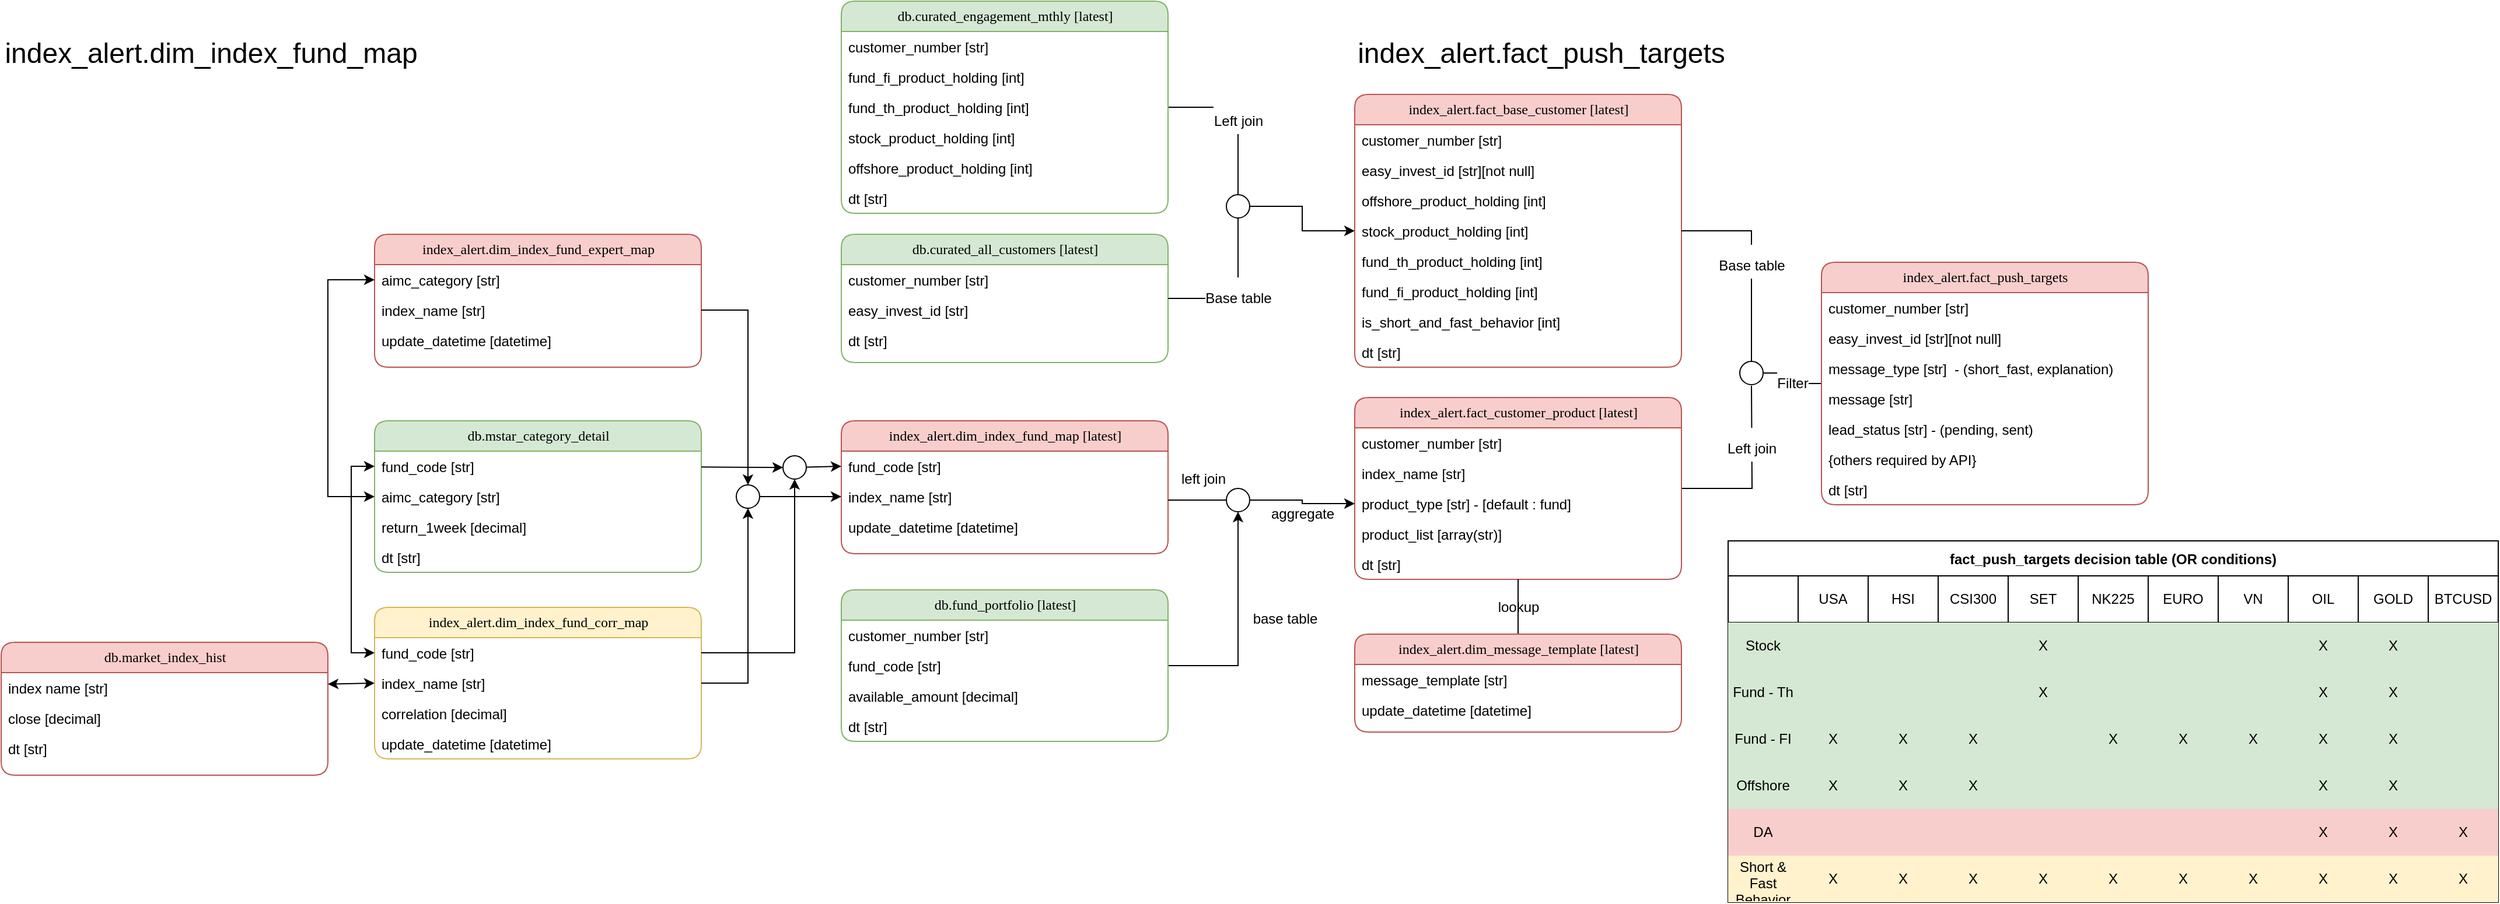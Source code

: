 <mxfile version="17.4.6" type="device"><diagram name="Page-1" id="b520641d-4fe3-3701-9064-5fc419738815"><mxGraphModel dx="2377" dy="1282" grid="1" gridSize="10" guides="1" tooltips="1" connect="1" arrows="1" fold="1" page="1" pageScale="1" pageWidth="1100" pageHeight="850" background="none" math="0" shadow="0"><root><mxCell id="0"/><mxCell id="1" parent="0"/><mxCell id="1SRjXSY50cz8WCW5X2lK-34" value="&lt;font style=&quot;font-size: 24px&quot;&gt;index_alert.dim_index_fund_map&lt;/font&gt;" style="text;html=1;strokeColor=none;fillColor=none;align=center;verticalAlign=middle;whiteSpace=wrap;rounded=0;" vertex="1" parent="1"><mxGeometry x="190" y="50" width="60" height="30" as="geometry"/></mxCell><mxCell id="1SRjXSY50cz8WCW5X2lK-98" value="&lt;font style=&quot;font-size: 12px&quot;&gt;Left join&lt;/font&gt;" style="edgeStyle=orthogonalEdgeStyle;rounded=0;orthogonalLoop=1;jettySize=auto;html=1;fontSize=24;startArrow=none;startFill=0;endArrow=none;endFill=0;" edge="1" parent="1" source="1SRjXSY50cz8WCW5X2lK-40"><mxGeometry x="0.325" relative="1" as="geometry"><mxPoint x="1540" y="350" as="targetPoint"/><mxPoint as="offset"/></mxGeometry></mxCell><mxCell id="1SRjXSY50cz8WCW5X2lK-40" value="index_alert.fact_customer_product [latest]" style="swimlane;html=1;fontStyle=0;childLayout=stackLayout;horizontal=1;startSize=26;fillColor=#f8cecc;horizontalStack=0;resizeParent=1;resizeLast=0;collapsible=1;marginBottom=0;swimlaneFillColor=#ffffff;align=center;rounded=1;shadow=0;comic=0;labelBackgroundColor=none;strokeWidth=1;fontFamily=Verdana;fontSize=12;strokeColor=#b85450;" vertex="1" parent="1"><mxGeometry x="1200" y="360" width="280" height="156" as="geometry"/></mxCell><mxCell id="1SRjXSY50cz8WCW5X2lK-41" value="customer_number [str]" style="text;html=1;strokeColor=none;fillColor=none;spacingLeft=4;spacingRight=4;whiteSpace=wrap;overflow=hidden;rotatable=0;points=[[0,0.5],[1,0.5]];portConstraint=eastwest;" vertex="1" parent="1SRjXSY50cz8WCW5X2lK-40"><mxGeometry y="26" width="280" height="26" as="geometry"/></mxCell><mxCell id="1SRjXSY50cz8WCW5X2lK-42" value="index_name [str]" style="text;html=1;strokeColor=none;fillColor=none;spacingLeft=4;spacingRight=4;whiteSpace=wrap;overflow=hidden;rotatable=0;points=[[0,0.5],[1,0.5]];portConstraint=eastwest;" vertex="1" parent="1SRjXSY50cz8WCW5X2lK-40"><mxGeometry y="52" width="280" height="26" as="geometry"/></mxCell><mxCell id="1SRjXSY50cz8WCW5X2lK-44" value="product_type [str] - [default : fund]" style="text;html=1;strokeColor=none;fillColor=none;spacingLeft=4;spacingRight=4;whiteSpace=wrap;overflow=hidden;rotatable=0;points=[[0,0.5],[1,0.5]];portConstraint=eastwest;" vertex="1" parent="1SRjXSY50cz8WCW5X2lK-40"><mxGeometry y="78" width="280" height="26" as="geometry"/></mxCell><mxCell id="1SRjXSY50cz8WCW5X2lK-45" value="product_list [array(str)]" style="text;html=1;strokeColor=none;fillColor=none;spacingLeft=4;spacingRight=4;whiteSpace=wrap;overflow=hidden;rotatable=0;points=[[0,0.5],[1,0.5]];portConstraint=eastwest;" vertex="1" parent="1SRjXSY50cz8WCW5X2lK-40"><mxGeometry y="104" width="280" height="26" as="geometry"/></mxCell><mxCell id="1SRjXSY50cz8WCW5X2lK-43" value="dt [str]" style="text;html=1;strokeColor=none;fillColor=none;spacingLeft=4;spacingRight=4;whiteSpace=wrap;overflow=hidden;rotatable=0;points=[[0,0.5],[1,0.5]];portConstraint=eastwest;" vertex="1" parent="1SRjXSY50cz8WCW5X2lK-40"><mxGeometry y="130" width="280" height="26" as="geometry"/></mxCell><mxCell id="21ea969265ad0168-6" value="db.mstar_category_detail" style="swimlane;html=1;fontStyle=0;childLayout=stackLayout;horizontal=1;startSize=26;fillColor=#d5e8d4;horizontalStack=0;resizeParent=1;resizeLast=0;collapsible=1;marginBottom=0;swimlaneFillColor=#ffffff;align=center;rounded=1;shadow=0;comic=0;labelBackgroundColor=none;strokeWidth=1;fontFamily=Verdana;fontSize=12;strokeColor=#82b366;" parent="1" vertex="1"><mxGeometry x="360" y="380" width="280" height="130" as="geometry"/></mxCell><mxCell id="21ea969265ad0168-7" value="fund_code [str]" style="text;html=1;strokeColor=none;fillColor=none;spacingLeft=4;spacingRight=4;whiteSpace=wrap;overflow=hidden;rotatable=0;points=[[0,0.5],[1,0.5]];portConstraint=eastwest;" parent="21ea969265ad0168-6" vertex="1"><mxGeometry y="26" width="280" height="26" as="geometry"/></mxCell><mxCell id="21ea969265ad0168-8" value="aimc_category [str]" style="text;html=1;strokeColor=none;fillColor=none;spacingLeft=4;spacingRight=4;whiteSpace=wrap;overflow=hidden;rotatable=0;points=[[0,0.5],[1,0.5]];portConstraint=eastwest;" parent="21ea969265ad0168-6" vertex="1"><mxGeometry y="52" width="280" height="26" as="geometry"/></mxCell><mxCell id="21ea969265ad0168-9" value="return_1week [decimal]" style="text;html=1;strokeColor=none;fillColor=none;spacingLeft=4;spacingRight=4;whiteSpace=wrap;overflow=hidden;rotatable=0;points=[[0,0.5],[1,0.5]];portConstraint=eastwest;" parent="21ea969265ad0168-6" vertex="1"><mxGeometry y="78" width="280" height="26" as="geometry"/></mxCell><mxCell id="1SRjXSY50cz8WCW5X2lK-2" value="dt [str]" style="text;html=1;strokeColor=none;fillColor=none;spacingLeft=4;spacingRight=4;whiteSpace=wrap;overflow=hidden;rotatable=0;points=[[0,0.5],[1,0.5]];portConstraint=eastwest;" vertex="1" parent="21ea969265ad0168-6"><mxGeometry y="104" width="280" height="26" as="geometry"/></mxCell><mxCell id="21ea969265ad0168-14" value="db.market_index_hist" style="swimlane;html=1;fontStyle=0;childLayout=stackLayout;horizontal=1;startSize=26;fillColor=#f8cecc;horizontalStack=0;resizeParent=1;resizeLast=0;collapsible=1;marginBottom=0;swimlaneFillColor=#ffffff;align=center;rounded=1;shadow=0;comic=0;labelBackgroundColor=none;strokeWidth=1;fontFamily=Verdana;fontSize=12;strokeColor=#b85450;" parent="1" vertex="1"><mxGeometry x="40" y="570" width="280" height="114" as="geometry"/></mxCell><mxCell id="21ea969265ad0168-15" value="index name [str]" style="text;html=1;strokeColor=none;fillColor=none;spacingLeft=4;spacingRight=4;whiteSpace=wrap;overflow=hidden;rotatable=0;points=[[0,0.5],[1,0.5]];portConstraint=eastwest;" parent="21ea969265ad0168-14" vertex="1"><mxGeometry y="26" width="280" height="26" as="geometry"/></mxCell><mxCell id="21ea969265ad0168-16" value="close [decimal]" style="text;html=1;strokeColor=none;fillColor=none;spacingLeft=4;spacingRight=4;whiteSpace=wrap;overflow=hidden;rotatable=0;points=[[0,0.5],[1,0.5]];portConstraint=eastwest;" parent="21ea969265ad0168-14" vertex="1"><mxGeometry y="52" width="280" height="26" as="geometry"/></mxCell><mxCell id="1SRjXSY50cz8WCW5X2lK-3" value="dt [str]" style="text;html=1;strokeColor=none;fillColor=none;spacingLeft=4;spacingRight=4;whiteSpace=wrap;overflow=hidden;rotatable=0;points=[[0,0.5],[1,0.5]];portConstraint=eastwest;" vertex="1" parent="21ea969265ad0168-14"><mxGeometry y="78" width="280" height="26" as="geometry"/></mxCell><mxCell id="1SRjXSY50cz8WCW5X2lK-4" value="index_alert.dim_index_fund_expert_map" style="swimlane;html=1;fontStyle=0;childLayout=stackLayout;horizontal=1;startSize=26;fillColor=#f8cecc;horizontalStack=0;resizeParent=1;resizeLast=0;collapsible=1;marginBottom=0;swimlaneFillColor=#ffffff;align=center;rounded=1;shadow=0;comic=0;labelBackgroundColor=none;strokeWidth=1;fontFamily=Verdana;fontSize=12;strokeColor=#b85450;" vertex="1" parent="1"><mxGeometry x="360" y="220" width="280" height="114" as="geometry"/></mxCell><mxCell id="1SRjXSY50cz8WCW5X2lK-5" value="aimc_category [str]" style="text;html=1;strokeColor=none;fillColor=none;spacingLeft=4;spacingRight=4;whiteSpace=wrap;overflow=hidden;rotatable=0;points=[[0,0.5],[1,0.5]];portConstraint=eastwest;" vertex="1" parent="1SRjXSY50cz8WCW5X2lK-4"><mxGeometry y="26" width="280" height="26" as="geometry"/></mxCell><mxCell id="1SRjXSY50cz8WCW5X2lK-6" value="index_name [str]" style="text;html=1;strokeColor=none;fillColor=none;spacingLeft=4;spacingRight=4;whiteSpace=wrap;overflow=hidden;rotatable=0;points=[[0,0.5],[1,0.5]];portConstraint=eastwest;" vertex="1" parent="1SRjXSY50cz8WCW5X2lK-4"><mxGeometry y="52" width="280" height="26" as="geometry"/></mxCell><mxCell id="1SRjXSY50cz8WCW5X2lK-7" value="update_datetime [datetime]" style="text;html=1;strokeColor=none;fillColor=none;spacingLeft=4;spacingRight=4;whiteSpace=wrap;overflow=hidden;rotatable=0;points=[[0,0.5],[1,0.5]];portConstraint=eastwest;" vertex="1" parent="1SRjXSY50cz8WCW5X2lK-4"><mxGeometry y="78" width="280" height="26" as="geometry"/></mxCell><mxCell id="1SRjXSY50cz8WCW5X2lK-8" value="index_alert.dim_index_fund_corr_map" style="swimlane;html=1;fontStyle=0;childLayout=stackLayout;horizontal=1;startSize=26;fillColor=#fff2cc;horizontalStack=0;resizeParent=1;resizeLast=0;collapsible=1;marginBottom=0;swimlaneFillColor=#ffffff;align=center;rounded=1;shadow=0;comic=0;labelBackgroundColor=none;strokeWidth=1;fontFamily=Verdana;fontSize=12;strokeColor=#d6b656;" vertex="1" parent="1"><mxGeometry x="360" y="540" width="280" height="130" as="geometry"/></mxCell><mxCell id="1SRjXSY50cz8WCW5X2lK-9" value="fund_code [str]" style="text;html=1;strokeColor=none;fillColor=none;spacingLeft=4;spacingRight=4;whiteSpace=wrap;overflow=hidden;rotatable=0;points=[[0,0.5],[1,0.5]];portConstraint=eastwest;" vertex="1" parent="1SRjXSY50cz8WCW5X2lK-8"><mxGeometry y="26" width="280" height="26" as="geometry"/></mxCell><mxCell id="1SRjXSY50cz8WCW5X2lK-10" value="index_name [str]" style="text;html=1;strokeColor=none;fillColor=none;spacingLeft=4;spacingRight=4;whiteSpace=wrap;overflow=hidden;rotatable=0;points=[[0,0.5],[1,0.5]];portConstraint=eastwest;" vertex="1" parent="1SRjXSY50cz8WCW5X2lK-8"><mxGeometry y="52" width="280" height="26" as="geometry"/></mxCell><mxCell id="1SRjXSY50cz8WCW5X2lK-35" value="correlation [decimal]" style="text;html=1;strokeColor=none;fillColor=none;spacingLeft=4;spacingRight=4;whiteSpace=wrap;overflow=hidden;rotatable=0;points=[[0,0.5],[1,0.5]];portConstraint=eastwest;" vertex="1" parent="1SRjXSY50cz8WCW5X2lK-8"><mxGeometry y="78" width="280" height="26" as="geometry"/></mxCell><mxCell id="1SRjXSY50cz8WCW5X2lK-11" value="update_datetime [datetime]" style="text;html=1;strokeColor=none;fillColor=none;spacingLeft=4;spacingRight=4;whiteSpace=wrap;overflow=hidden;rotatable=0;points=[[0,0.5],[1,0.5]];portConstraint=eastwest;" vertex="1" parent="1SRjXSY50cz8WCW5X2lK-8"><mxGeometry y="104" width="280" height="26" as="geometry"/></mxCell><mxCell id="1SRjXSY50cz8WCW5X2lK-99" value="aggregate" style="edgeStyle=orthogonalEdgeStyle;rounded=0;orthogonalLoop=1;jettySize=auto;html=1;labelBackgroundColor=none;fontSize=12;startArrow=none;startFill=0;endArrow=classic;endFill=1;" edge="1" parent="1" source="1SRjXSY50cz8WCW5X2lK-107" target="1SRjXSY50cz8WCW5X2lK-44"><mxGeometry x="0.033" y="-9" relative="1" as="geometry"><mxPoint x="1150" y="437" as="targetPoint"/><Array as="points"/><mxPoint as="offset"/></mxGeometry></mxCell><mxCell id="1SRjXSY50cz8WCW5X2lK-12" value="index_alert.dim_index_fund_map [latest]" style="swimlane;html=1;fontStyle=0;childLayout=stackLayout;horizontal=1;startSize=26;fillColor=#f8cecc;horizontalStack=0;resizeParent=1;resizeLast=0;collapsible=1;marginBottom=0;swimlaneFillColor=#ffffff;align=center;rounded=1;shadow=0;comic=0;labelBackgroundColor=none;strokeWidth=1;fontFamily=Verdana;fontSize=12;strokeColor=#b85450;" vertex="1" parent="1"><mxGeometry x="760" y="380" width="280" height="114" as="geometry"/></mxCell><mxCell id="1SRjXSY50cz8WCW5X2lK-13" value="fund_code [str]" style="text;html=1;strokeColor=none;fillColor=none;spacingLeft=4;spacingRight=4;whiteSpace=wrap;overflow=hidden;rotatable=0;points=[[0,0.5],[1,0.5]];portConstraint=eastwest;" vertex="1" parent="1SRjXSY50cz8WCW5X2lK-12"><mxGeometry y="26" width="280" height="26" as="geometry"/></mxCell><mxCell id="1SRjXSY50cz8WCW5X2lK-14" value="index_name [str]" style="text;html=1;strokeColor=none;fillColor=none;spacingLeft=4;spacingRight=4;whiteSpace=wrap;overflow=hidden;rotatable=0;points=[[0,0.5],[1,0.5]];portConstraint=eastwest;" vertex="1" parent="1SRjXSY50cz8WCW5X2lK-12"><mxGeometry y="52" width="280" height="26" as="geometry"/></mxCell><mxCell id="1SRjXSY50cz8WCW5X2lK-15" value="update_datetime [datetime]" style="text;html=1;strokeColor=none;fillColor=none;spacingLeft=4;spacingRight=4;whiteSpace=wrap;overflow=hidden;rotatable=0;points=[[0,0.5],[1,0.5]];portConstraint=eastwest;" vertex="1" parent="1SRjXSY50cz8WCW5X2lK-12"><mxGeometry y="78" width="280" height="26" as="geometry"/></mxCell><mxCell id="1SRjXSY50cz8WCW5X2lK-17" style="edgeStyle=orthogonalEdgeStyle;rounded=0;orthogonalLoop=1;jettySize=auto;html=1;endArrow=classic;endFill=1;entryX=0;entryY=0.5;entryDx=0;entryDy=0;startArrow=classic;startFill=1;" edge="1" parent="1" source="1SRjXSY50cz8WCW5X2lK-5" target="21ea969265ad0168-8"><mxGeometry relative="1" as="geometry"><Array as="points"><mxPoint x="320" y="259"/><mxPoint x="320" y="445"/></Array></mxGeometry></mxCell><mxCell id="1SRjXSY50cz8WCW5X2lK-19" style="rounded=0;orthogonalLoop=1;jettySize=auto;html=1;entryX=0;entryY=0.5;entryDx=0;entryDy=0;startArrow=classic;startFill=1;endArrow=classic;endFill=1;" edge="1" parent="1" source="21ea969265ad0168-15" target="1SRjXSY50cz8WCW5X2lK-10"><mxGeometry relative="1" as="geometry"/></mxCell><mxCell id="1SRjXSY50cz8WCW5X2lK-20" style="edgeStyle=orthogonalEdgeStyle;rounded=0;orthogonalLoop=1;jettySize=auto;html=1;entryX=0;entryY=0.5;entryDx=0;entryDy=0;startArrow=classic;startFill=1;endArrow=classic;endFill=1;exitX=0;exitY=0.5;exitDx=0;exitDy=0;" edge="1" parent="1" source="21ea969265ad0168-7" target="1SRjXSY50cz8WCW5X2lK-9"><mxGeometry relative="1" as="geometry"/></mxCell><mxCell id="1SRjXSY50cz8WCW5X2lK-27" style="rounded=0;orthogonalLoop=1;jettySize=auto;html=1;entryX=0;entryY=0.5;entryDx=0;entryDy=0;startArrow=none;startFill=0;endArrow=classic;endFill=1;" edge="1" parent="1" source="1SRjXSY50cz8WCW5X2lK-23" target="1SRjXSY50cz8WCW5X2lK-13"><mxGeometry relative="1" as="geometry"/></mxCell><mxCell id="1SRjXSY50cz8WCW5X2lK-23" value="" style="ellipse;whiteSpace=wrap;html=1;aspect=fixed;" vertex="1" parent="1"><mxGeometry x="710" y="410" width="20" height="20" as="geometry"/></mxCell><mxCell id="1SRjXSY50cz8WCW5X2lK-25" style="rounded=0;orthogonalLoop=1;jettySize=auto;html=1;entryX=0;entryY=0.5;entryDx=0;entryDy=0;startArrow=none;startFill=0;endArrow=classic;endFill=1;" edge="1" parent="1" source="21ea969265ad0168-7" target="1SRjXSY50cz8WCW5X2lK-23"><mxGeometry relative="1" as="geometry"/></mxCell><mxCell id="1SRjXSY50cz8WCW5X2lK-26" style="edgeStyle=orthogonalEdgeStyle;rounded=0;orthogonalLoop=1;jettySize=auto;html=1;entryX=0.5;entryY=1;entryDx=0;entryDy=0;startArrow=none;startFill=0;endArrow=classic;endFill=1;" edge="1" parent="1" source="1SRjXSY50cz8WCW5X2lK-9" target="1SRjXSY50cz8WCW5X2lK-23"><mxGeometry relative="1" as="geometry"/></mxCell><mxCell id="1SRjXSY50cz8WCW5X2lK-31" style="edgeStyle=orthogonalEdgeStyle;rounded=0;orthogonalLoop=1;jettySize=auto;html=1;entryX=0;entryY=0.5;entryDx=0;entryDy=0;startArrow=none;startFill=0;endArrow=classic;endFill=1;" edge="1" parent="1" source="1SRjXSY50cz8WCW5X2lK-28" target="1SRjXSY50cz8WCW5X2lK-14"><mxGeometry relative="1" as="geometry"/></mxCell><mxCell id="1SRjXSY50cz8WCW5X2lK-28" value="" style="ellipse;whiteSpace=wrap;html=1;aspect=fixed;" vertex="1" parent="1"><mxGeometry x="670" y="435" width="20" height="20" as="geometry"/></mxCell><mxCell id="1SRjXSY50cz8WCW5X2lK-29" style="edgeStyle=orthogonalEdgeStyle;rounded=0;orthogonalLoop=1;jettySize=auto;html=1;entryX=0.5;entryY=0;entryDx=0;entryDy=0;startArrow=none;startFill=0;endArrow=classic;endFill=1;" edge="1" parent="1" source="1SRjXSY50cz8WCW5X2lK-6" target="1SRjXSY50cz8WCW5X2lK-28"><mxGeometry relative="1" as="geometry"/></mxCell><mxCell id="1SRjXSY50cz8WCW5X2lK-30" style="edgeStyle=orthogonalEdgeStyle;rounded=0;orthogonalLoop=1;jettySize=auto;html=1;entryX=0.5;entryY=1;entryDx=0;entryDy=0;startArrow=none;startFill=0;endArrow=classic;endFill=1;" edge="1" parent="1" source="1SRjXSY50cz8WCW5X2lK-10" target="1SRjXSY50cz8WCW5X2lK-28"><mxGeometry relative="1" as="geometry"/></mxCell><mxCell id="1SRjXSY50cz8WCW5X2lK-86" value="&lt;font style=&quot;font-size: 12px&quot;&gt;Left join&lt;/font&gt;" style="edgeStyle=orthogonalEdgeStyle;rounded=0;orthogonalLoop=1;jettySize=auto;html=1;entryX=0.5;entryY=0;entryDx=0;entryDy=0;fontSize=24;startArrow=none;startFill=0;endArrow=none;endFill=0;" edge="1" parent="1" source="1SRjXSY50cz8WCW5X2lK-55" target="1SRjXSY50cz8WCW5X2lK-84"><mxGeometry relative="1" as="geometry"/></mxCell><mxCell id="1SRjXSY50cz8WCW5X2lK-55" value="db.curated_engagement_mthly [latest]" style="swimlane;html=1;fontStyle=0;childLayout=stackLayout;horizontal=1;startSize=26;fillColor=#d5e8d4;horizontalStack=0;resizeParent=1;resizeLast=0;collapsible=1;marginBottom=0;swimlaneFillColor=#ffffff;align=center;rounded=1;shadow=0;comic=0;labelBackgroundColor=none;strokeWidth=1;fontFamily=Verdana;fontSize=12;strokeColor=#82b366;" vertex="1" parent="1"><mxGeometry x="760" y="20" width="280" height="182" as="geometry"/></mxCell><mxCell id="1SRjXSY50cz8WCW5X2lK-56" value="customer_number [str]" style="text;html=1;strokeColor=none;fillColor=none;spacingLeft=4;spacingRight=4;whiteSpace=wrap;overflow=hidden;rotatable=0;points=[[0,0.5],[1,0.5]];portConstraint=eastwest;" vertex="1" parent="1SRjXSY50cz8WCW5X2lK-55"><mxGeometry y="26" width="280" height="26" as="geometry"/></mxCell><mxCell id="1SRjXSY50cz8WCW5X2lK-229" value="fund_fi_product_holding [int]" style="text;html=1;strokeColor=none;fillColor=none;spacingLeft=4;spacingRight=4;whiteSpace=wrap;overflow=hidden;rotatable=0;points=[[0,0.5],[1,0.5]];portConstraint=eastwest;" vertex="1" parent="1SRjXSY50cz8WCW5X2lK-55"><mxGeometry y="52" width="280" height="26" as="geometry"/></mxCell><mxCell id="1SRjXSY50cz8WCW5X2lK-228" value="fund_th_product_holding [int]" style="text;html=1;strokeColor=none;fillColor=none;spacingLeft=4;spacingRight=4;whiteSpace=wrap;overflow=hidden;rotatable=0;points=[[0,0.5],[1,0.5]];portConstraint=eastwest;" vertex="1" parent="1SRjXSY50cz8WCW5X2lK-55"><mxGeometry y="78" width="280" height="26" as="geometry"/></mxCell><mxCell id="1SRjXSY50cz8WCW5X2lK-227" value="stock_product_holding [int]" style="text;html=1;strokeColor=none;fillColor=none;spacingLeft=4;spacingRight=4;whiteSpace=wrap;overflow=hidden;rotatable=0;points=[[0,0.5],[1,0.5]];portConstraint=eastwest;" vertex="1" parent="1SRjXSY50cz8WCW5X2lK-55"><mxGeometry y="104" width="280" height="26" as="geometry"/></mxCell><mxCell id="1SRjXSY50cz8WCW5X2lK-226" value="offshore_product_holding [int]" style="text;html=1;strokeColor=none;fillColor=none;spacingLeft=4;spacingRight=4;whiteSpace=wrap;overflow=hidden;rotatable=0;points=[[0,0.5],[1,0.5]];portConstraint=eastwest;" vertex="1" parent="1SRjXSY50cz8WCW5X2lK-55"><mxGeometry y="130" width="280" height="26" as="geometry"/></mxCell><mxCell id="1SRjXSY50cz8WCW5X2lK-58" value="dt [str]" style="text;html=1;strokeColor=none;fillColor=none;spacingLeft=4;spacingRight=4;whiteSpace=wrap;overflow=hidden;rotatable=0;points=[[0,0.5],[1,0.5]];portConstraint=eastwest;" vertex="1" parent="1SRjXSY50cz8WCW5X2lK-55"><mxGeometry y="156" width="280" height="26" as="geometry"/></mxCell><mxCell id="1SRjXSY50cz8WCW5X2lK-76" value="" style="rounded=0;orthogonalLoop=1;jettySize=auto;html=1;fontSize=24;startArrow=none;startFill=0;endArrow=classic;endFill=1;edgeStyle=orthogonalEdgeStyle;" edge="1" parent="1" source="1SRjXSY50cz8WCW5X2lK-84" target="1SRjXSY50cz8WCW5X2lK-72"><mxGeometry relative="1" as="geometry"/></mxCell><mxCell id="1SRjXSY50cz8WCW5X2lK-48" value="db.curated_all_customers [latest]" style="swimlane;html=1;fontStyle=0;childLayout=stackLayout;horizontal=1;startSize=26;fillColor=#d5e8d4;horizontalStack=0;resizeParent=1;resizeLast=0;collapsible=1;marginBottom=0;swimlaneFillColor=#ffffff;align=center;rounded=1;shadow=0;comic=0;labelBackgroundColor=none;strokeWidth=1;fontFamily=Verdana;fontSize=12;strokeColor=#82b366;" vertex="1" parent="1"><mxGeometry x="760" y="220" width="280" height="110" as="geometry"/></mxCell><mxCell id="1SRjXSY50cz8WCW5X2lK-49" value="customer_number [str]" style="text;html=1;strokeColor=none;fillColor=none;spacingLeft=4;spacingRight=4;whiteSpace=wrap;overflow=hidden;rotatable=0;points=[[0,0.5],[1,0.5]];portConstraint=eastwest;" vertex="1" parent="1SRjXSY50cz8WCW5X2lK-48"><mxGeometry y="26" width="280" height="26" as="geometry"/></mxCell><mxCell id="1SRjXSY50cz8WCW5X2lK-50" value="easy_invest_id [str]" style="text;html=1;strokeColor=none;fillColor=none;spacingLeft=4;spacingRight=4;whiteSpace=wrap;overflow=hidden;rotatable=0;points=[[0,0.5],[1,0.5]];portConstraint=eastwest;" vertex="1" parent="1SRjXSY50cz8WCW5X2lK-48"><mxGeometry y="52" width="280" height="26" as="geometry"/></mxCell><mxCell id="1SRjXSY50cz8WCW5X2lK-54" value="dt [str]" style="text;html=1;strokeColor=none;fillColor=none;spacingLeft=4;spacingRight=4;whiteSpace=wrap;overflow=hidden;rotatable=0;points=[[0,0.5],[1,0.5]];portConstraint=eastwest;" vertex="1" parent="1SRjXSY50cz8WCW5X2lK-48"><mxGeometry y="78" width="280" height="26" as="geometry"/></mxCell><mxCell id="1SRjXSY50cz8WCW5X2lK-94" value="&lt;font style=&quot;font-size: 12px&quot;&gt;Filter&lt;/font&gt;" style="edgeStyle=orthogonalEdgeStyle;rounded=0;orthogonalLoop=1;jettySize=auto;html=1;fontSize=24;startArrow=none;startFill=0;endArrow=none;endFill=0;" edge="1" parent="1" source="1SRjXSY50cz8WCW5X2lK-96" target="1SRjXSY50cz8WCW5X2lK-87"><mxGeometry relative="1" as="geometry"/></mxCell><mxCell id="1SRjXSY50cz8WCW5X2lK-72" value="index_alert.fact_base_customer [latest]" style="swimlane;html=1;fontStyle=0;childLayout=stackLayout;horizontal=1;startSize=26;fillColor=#f8cecc;horizontalStack=0;resizeParent=1;resizeLast=0;collapsible=1;marginBottom=0;swimlaneFillColor=#ffffff;align=center;rounded=1;shadow=0;comic=0;labelBackgroundColor=none;strokeWidth=1;fontFamily=Verdana;fontSize=12;strokeColor=#b85450;" vertex="1" parent="1"><mxGeometry x="1200" y="100" width="280" height="234" as="geometry"/></mxCell><mxCell id="1SRjXSY50cz8WCW5X2lK-73" value="customer_number [str]" style="text;html=1;strokeColor=none;fillColor=none;spacingLeft=4;spacingRight=4;whiteSpace=wrap;overflow=hidden;rotatable=0;points=[[0,0.5],[1,0.5]];portConstraint=eastwest;" vertex="1" parent="1SRjXSY50cz8WCW5X2lK-72"><mxGeometry y="26" width="280" height="26" as="geometry"/></mxCell><mxCell id="1SRjXSY50cz8WCW5X2lK-74" value="easy_invest_id [str][not null]" style="text;html=1;strokeColor=none;fillColor=none;spacingLeft=4;spacingRight=4;whiteSpace=wrap;overflow=hidden;rotatable=0;points=[[0,0.5],[1,0.5]];portConstraint=eastwest;" vertex="1" parent="1SRjXSY50cz8WCW5X2lK-72"><mxGeometry y="52" width="280" height="26" as="geometry"/></mxCell><mxCell id="1SRjXSY50cz8WCW5X2lK-82" value="offshore_product_holding [int]" style="text;html=1;strokeColor=none;fillColor=none;spacingLeft=4;spacingRight=4;whiteSpace=wrap;overflow=hidden;rotatable=0;points=[[0,0.5],[1,0.5]];portConstraint=eastwest;" vertex="1" parent="1SRjXSY50cz8WCW5X2lK-72"><mxGeometry y="78" width="280" height="26" as="geometry"/></mxCell><mxCell id="1SRjXSY50cz8WCW5X2lK-81" value="stock_product_holding [int]" style="text;html=1;strokeColor=none;fillColor=none;spacingLeft=4;spacingRight=4;whiteSpace=wrap;overflow=hidden;rotatable=0;points=[[0,0.5],[1,0.5]];portConstraint=eastwest;" vertex="1" parent="1SRjXSY50cz8WCW5X2lK-72"><mxGeometry y="104" width="280" height="26" as="geometry"/></mxCell><mxCell id="1SRjXSY50cz8WCW5X2lK-80" value="fund_th_product_holding [int]" style="text;html=1;strokeColor=none;fillColor=none;spacingLeft=4;spacingRight=4;whiteSpace=wrap;overflow=hidden;rotatable=0;points=[[0,0.5],[1,0.5]];portConstraint=eastwest;" vertex="1" parent="1SRjXSY50cz8WCW5X2lK-72"><mxGeometry y="130" width="280" height="26" as="geometry"/></mxCell><mxCell id="1SRjXSY50cz8WCW5X2lK-200" value="fund_fi_product_holding [int]" style="text;html=1;strokeColor=none;fillColor=none;spacingLeft=4;spacingRight=4;whiteSpace=wrap;overflow=hidden;rotatable=0;points=[[0,0.5],[1,0.5]];portConstraint=eastwest;" vertex="1" parent="1SRjXSY50cz8WCW5X2lK-72"><mxGeometry y="156" width="280" height="26" as="geometry"/></mxCell><mxCell id="1SRjXSY50cz8WCW5X2lK-125" value="is_short_and_fast_behavior [int]" style="text;html=1;strokeColor=none;fillColor=none;spacingLeft=4;spacingRight=4;whiteSpace=wrap;overflow=hidden;rotatable=0;points=[[0,0.5],[1,0.5]];portConstraint=eastwest;" vertex="1" parent="1SRjXSY50cz8WCW5X2lK-72"><mxGeometry y="182" width="280" height="26" as="geometry"/></mxCell><mxCell id="1SRjXSY50cz8WCW5X2lK-75" value="dt [str]" style="text;html=1;strokeColor=none;fillColor=none;spacingLeft=4;spacingRight=4;whiteSpace=wrap;overflow=hidden;rotatable=0;points=[[0,0.5],[1,0.5]];portConstraint=eastwest;" vertex="1" parent="1SRjXSY50cz8WCW5X2lK-72"><mxGeometry y="208" width="280" height="26" as="geometry"/></mxCell><mxCell id="1SRjXSY50cz8WCW5X2lK-84" value="" style="ellipse;whiteSpace=wrap;html=1;aspect=fixed;" vertex="1" parent="1"><mxGeometry x="1090" y="186" width="20" height="20" as="geometry"/></mxCell><mxCell id="1SRjXSY50cz8WCW5X2lK-85" value="&lt;font style=&quot;font-size: 12px&quot;&gt;Base table&lt;/font&gt;" style="edgeStyle=orthogonalEdgeStyle;rounded=0;orthogonalLoop=1;jettySize=auto;html=1;fontSize=24;startArrow=none;startFill=0;endArrow=none;endFill=1;" edge="1" parent="1" source="1SRjXSY50cz8WCW5X2lK-48" target="1SRjXSY50cz8WCW5X2lK-84"><mxGeometry relative="1" as="geometry"><mxPoint x="1040" y="275.0" as="sourcePoint"/><mxPoint x="1160" y="195.0" as="targetPoint"/></mxGeometry></mxCell><mxCell id="1SRjXSY50cz8WCW5X2lK-87" value="index_alert.fact_push_targets" style="swimlane;html=1;fontStyle=0;childLayout=stackLayout;horizontal=1;startSize=26;fillColor=#f8cecc;horizontalStack=0;resizeParent=1;resizeLast=0;collapsible=1;marginBottom=0;swimlaneFillColor=#ffffff;align=center;rounded=1;shadow=0;comic=0;labelBackgroundColor=none;strokeWidth=1;fontFamily=Verdana;fontSize=12;strokeColor=#b85450;" vertex="1" parent="1"><mxGeometry x="1600" y="244" width="280" height="208" as="geometry"/></mxCell><mxCell id="1SRjXSY50cz8WCW5X2lK-88" value="customer_number [str]" style="text;html=1;strokeColor=none;fillColor=none;spacingLeft=4;spacingRight=4;whiteSpace=wrap;overflow=hidden;rotatable=0;points=[[0,0.5],[1,0.5]];portConstraint=eastwest;" vertex="1" parent="1SRjXSY50cz8WCW5X2lK-87"><mxGeometry y="26" width="280" height="26" as="geometry"/></mxCell><mxCell id="1SRjXSY50cz8WCW5X2lK-89" value="easy_invest_id [str][not null]" style="text;html=1;strokeColor=none;fillColor=none;spacingLeft=4;spacingRight=4;whiteSpace=wrap;overflow=hidden;rotatable=0;points=[[0,0.5],[1,0.5]];portConstraint=eastwest;" vertex="1" parent="1SRjXSY50cz8WCW5X2lK-87"><mxGeometry y="52" width="280" height="26" as="geometry"/></mxCell><mxCell id="1SRjXSY50cz8WCW5X2lK-95" value="message_type [str]&amp;nbsp; - (short_fast, explanation)" style="text;html=1;strokeColor=none;fillColor=none;spacingLeft=4;spacingRight=4;whiteSpace=wrap;overflow=hidden;rotatable=0;points=[[0,0.5],[1,0.5]];portConstraint=eastwest;" vertex="1" parent="1SRjXSY50cz8WCW5X2lK-87"><mxGeometry y="78" width="280" height="26" as="geometry"/></mxCell><mxCell id="1SRjXSY50cz8WCW5X2lK-90" value="message [str]" style="text;html=1;strokeColor=none;fillColor=none;spacingLeft=4;spacingRight=4;whiteSpace=wrap;overflow=hidden;rotatable=0;points=[[0,0.5],[1,0.5]];portConstraint=eastwest;" vertex="1" parent="1SRjXSY50cz8WCW5X2lK-87"><mxGeometry y="104" width="280" height="26" as="geometry"/></mxCell><mxCell id="1SRjXSY50cz8WCW5X2lK-225" value="lead_status [str] - (pending, sent)" style="text;html=1;strokeColor=none;fillColor=none;spacingLeft=4;spacingRight=4;whiteSpace=wrap;overflow=hidden;rotatable=0;points=[[0,0.5],[1,0.5]];portConstraint=eastwest;" vertex="1" parent="1SRjXSY50cz8WCW5X2lK-87"><mxGeometry y="130" width="280" height="26" as="geometry"/></mxCell><mxCell id="1SRjXSY50cz8WCW5X2lK-126" value="{others required by API}&amp;nbsp;" style="text;html=1;strokeColor=none;fillColor=none;spacingLeft=4;spacingRight=4;whiteSpace=wrap;overflow=hidden;rotatable=0;points=[[0,0.5],[1,0.5]];portConstraint=eastwest;" vertex="1" parent="1SRjXSY50cz8WCW5X2lK-87"><mxGeometry y="156" width="280" height="26" as="geometry"/></mxCell><mxCell id="1SRjXSY50cz8WCW5X2lK-93" value="dt [str]" style="text;html=1;strokeColor=none;fillColor=none;spacingLeft=4;spacingRight=4;whiteSpace=wrap;overflow=hidden;rotatable=0;points=[[0,0.5],[1,0.5]];portConstraint=eastwest;" vertex="1" parent="1SRjXSY50cz8WCW5X2lK-87"><mxGeometry y="182" width="280" height="26" as="geometry"/></mxCell><mxCell id="1SRjXSY50cz8WCW5X2lK-96" value="" style="ellipse;whiteSpace=wrap;html=1;aspect=fixed;" vertex="1" parent="1"><mxGeometry x="1530" y="329" width="20" height="20" as="geometry"/></mxCell><mxCell id="1SRjXSY50cz8WCW5X2lK-97" value="&lt;font style=&quot;font-size: 12px&quot;&gt;Base table&lt;/font&gt;" style="edgeStyle=orthogonalEdgeStyle;rounded=0;orthogonalLoop=1;jettySize=auto;html=1;fontSize=24;startArrow=none;startFill=0;endArrow=none;endFill=0;" edge="1" parent="1" source="1SRjXSY50cz8WCW5X2lK-72" target="1SRjXSY50cz8WCW5X2lK-96"><mxGeometry relative="1" as="geometry"><mxPoint x="1480" y="195.0" as="sourcePoint"/><mxPoint x="1590" y="340.0" as="targetPoint"/><Array as="points"><mxPoint x="1540" y="217"/></Array></mxGeometry></mxCell><mxCell id="1SRjXSY50cz8WCW5X2lK-110" value="base table" style="edgeStyle=orthogonalEdgeStyle;rounded=0;orthogonalLoop=1;jettySize=auto;html=1;entryX=0.5;entryY=1;entryDx=0;entryDy=0;labelBackgroundColor=none;fontSize=12;startArrow=none;startFill=0;endArrow=classic;endFill=1;" edge="1" parent="1" source="1SRjXSY50cz8WCW5X2lK-103" target="1SRjXSY50cz8WCW5X2lK-107"><mxGeometry x="0.042" y="-40" relative="1" as="geometry"><mxPoint as="offset"/></mxGeometry></mxCell><mxCell id="1SRjXSY50cz8WCW5X2lK-103" value="db.fund_portfolio [latest]" style="swimlane;html=1;fontStyle=0;childLayout=stackLayout;horizontal=1;startSize=26;fillColor=#d5e8d4;horizontalStack=0;resizeParent=1;resizeLast=0;collapsible=1;marginBottom=0;swimlaneFillColor=#ffffff;align=center;rounded=1;shadow=0;comic=0;labelBackgroundColor=none;strokeWidth=1;fontFamily=Verdana;fontSize=12;strokeColor=#82b366;" vertex="1" parent="1"><mxGeometry x="760" y="525" width="280" height="130" as="geometry"/></mxCell><mxCell id="1SRjXSY50cz8WCW5X2lK-104" value="customer_number [str]" style="text;html=1;strokeColor=none;fillColor=none;spacingLeft=4;spacingRight=4;whiteSpace=wrap;overflow=hidden;rotatable=0;points=[[0,0.5],[1,0.5]];portConstraint=eastwest;" vertex="1" parent="1SRjXSY50cz8WCW5X2lK-103"><mxGeometry y="26" width="280" height="26" as="geometry"/></mxCell><mxCell id="1SRjXSY50cz8WCW5X2lK-105" value="fund_code [str]" style="text;html=1;strokeColor=none;fillColor=none;spacingLeft=4;spacingRight=4;whiteSpace=wrap;overflow=hidden;rotatable=0;points=[[0,0.5],[1,0.5]];portConstraint=eastwest;" vertex="1" parent="1SRjXSY50cz8WCW5X2lK-103"><mxGeometry y="52" width="280" height="26" as="geometry"/></mxCell><mxCell id="1SRjXSY50cz8WCW5X2lK-109" value="available_amount [decimal]" style="text;html=1;strokeColor=none;fillColor=none;spacingLeft=4;spacingRight=4;whiteSpace=wrap;overflow=hidden;rotatable=0;points=[[0,0.5],[1,0.5]];portConstraint=eastwest;" vertex="1" parent="1SRjXSY50cz8WCW5X2lK-103"><mxGeometry y="78" width="280" height="26" as="geometry"/></mxCell><mxCell id="1SRjXSY50cz8WCW5X2lK-106" value="dt [str]" style="text;html=1;strokeColor=none;fillColor=none;spacingLeft=4;spacingRight=4;whiteSpace=wrap;overflow=hidden;rotatable=0;points=[[0,0.5],[1,0.5]];portConstraint=eastwest;" vertex="1" parent="1SRjXSY50cz8WCW5X2lK-103"><mxGeometry y="104" width="280" height="26" as="geometry"/></mxCell><mxCell id="1SRjXSY50cz8WCW5X2lK-107" value="" style="ellipse;whiteSpace=wrap;html=1;aspect=fixed;" vertex="1" parent="1"><mxGeometry x="1090" y="438" width="20" height="20" as="geometry"/></mxCell><mxCell id="1SRjXSY50cz8WCW5X2lK-108" value="left join" style="edgeStyle=orthogonalEdgeStyle;rounded=0;orthogonalLoop=1;jettySize=auto;html=1;labelBackgroundColor=none;fontSize=12;startArrow=none;startFill=0;endArrow=none;endFill=1;entryX=0;entryY=0.5;entryDx=0;entryDy=0;" edge="1" parent="1" source="1SRjXSY50cz8WCW5X2lK-12" target="1SRjXSY50cz8WCW5X2lK-107"><mxGeometry x="0.2" y="18" relative="1" as="geometry"><mxPoint x="1160" y="451" as="targetPoint"/><mxPoint x="1040" y="437" as="sourcePoint"/><Array as="points"><mxPoint x="1052" y="448"/><mxPoint x="1052" y="448"/></Array><mxPoint as="offset"/></mxGeometry></mxCell><mxCell id="1SRjXSY50cz8WCW5X2lK-127" value="fact_push_targets decision table (OR conditions)" style="shape=table;startSize=30;container=1;collapsible=0;childLayout=tableLayout;fontStyle=1;align=center;fontSize=12;" vertex="1" parent="1"><mxGeometry x="1520" y="483" width="660" height="310" as="geometry"/></mxCell><mxCell id="1SRjXSY50cz8WCW5X2lK-128" value="" style="shape=tableRow;horizontal=0;startSize=0;swimlaneHead=0;swimlaneBody=0;top=0;left=0;bottom=0;right=0;collapsible=0;dropTarget=0;fillColor=none;points=[[0,0.5],[1,0.5]];portConstraint=eastwest;fontSize=12;" vertex="1" parent="1SRjXSY50cz8WCW5X2lK-127"><mxGeometry y="30" width="660" height="40" as="geometry"/></mxCell><mxCell id="1SRjXSY50cz8WCW5X2lK-129" value="" style="shape=partialRectangle;html=1;whiteSpace=wrap;connectable=0;fillColor=none;top=0;left=0;bottom=0;right=0;overflow=hidden;fontSize=12;" vertex="1" parent="1SRjXSY50cz8WCW5X2lK-128"><mxGeometry width="60" height="40" as="geometry"><mxRectangle width="60" height="40" as="alternateBounds"/></mxGeometry></mxCell><mxCell id="1SRjXSY50cz8WCW5X2lK-130" value="USA" style="shape=partialRectangle;html=1;whiteSpace=wrap;connectable=0;fillColor=none;top=0;left=0;bottom=0;right=0;overflow=hidden;fontSize=12;" vertex="1" parent="1SRjXSY50cz8WCW5X2lK-128"><mxGeometry x="60" width="60" height="40" as="geometry"><mxRectangle width="60" height="40" as="alternateBounds"/></mxGeometry></mxCell><mxCell id="1SRjXSY50cz8WCW5X2lK-131" value="HSI" style="shape=partialRectangle;html=1;whiteSpace=wrap;connectable=0;fillColor=none;top=0;left=0;bottom=0;right=0;overflow=hidden;fontSize=12;" vertex="1" parent="1SRjXSY50cz8WCW5X2lK-128"><mxGeometry x="120" width="60" height="40" as="geometry"><mxRectangle width="60" height="40" as="alternateBounds"/></mxGeometry></mxCell><mxCell id="1SRjXSY50cz8WCW5X2lK-140" value="CSI300" style="shape=partialRectangle;html=1;whiteSpace=wrap;connectable=0;fillColor=none;top=0;left=0;bottom=0;right=0;overflow=hidden;fontSize=12;" vertex="1" parent="1SRjXSY50cz8WCW5X2lK-128"><mxGeometry x="180" width="60" height="40" as="geometry"><mxRectangle width="60" height="40" as="alternateBounds"/></mxGeometry></mxCell><mxCell id="1SRjXSY50cz8WCW5X2lK-143" value="SET" style="shape=partialRectangle;html=1;whiteSpace=wrap;connectable=0;fillColor=none;top=0;left=0;bottom=0;right=0;overflow=hidden;fontSize=12;" vertex="1" parent="1SRjXSY50cz8WCW5X2lK-128"><mxGeometry x="240" width="60" height="40" as="geometry"><mxRectangle width="60" height="40" as="alternateBounds"/></mxGeometry></mxCell><mxCell id="1SRjXSY50cz8WCW5X2lK-146" value="NK225" style="shape=partialRectangle;html=1;whiteSpace=wrap;connectable=0;fillColor=none;top=0;left=0;bottom=0;right=0;overflow=hidden;fontSize=12;" vertex="1" parent="1SRjXSY50cz8WCW5X2lK-128"><mxGeometry x="300" width="60" height="40" as="geometry"><mxRectangle width="60" height="40" as="alternateBounds"/></mxGeometry></mxCell><mxCell id="1SRjXSY50cz8WCW5X2lK-149" value="EURO" style="shape=partialRectangle;html=1;whiteSpace=wrap;connectable=0;fillColor=none;top=0;left=0;bottom=0;right=0;overflow=hidden;fontSize=12;" vertex="1" parent="1SRjXSY50cz8WCW5X2lK-128"><mxGeometry x="360" width="60" height="40" as="geometry"><mxRectangle width="60" height="40" as="alternateBounds"/></mxGeometry></mxCell><mxCell id="1SRjXSY50cz8WCW5X2lK-152" value="VN" style="shape=partialRectangle;html=1;whiteSpace=wrap;connectable=0;fillColor=none;top=0;left=0;bottom=0;right=0;overflow=hidden;fontSize=12;" vertex="1" parent="1SRjXSY50cz8WCW5X2lK-128"><mxGeometry x="420" width="60" height="40" as="geometry"><mxRectangle width="60" height="40" as="alternateBounds"/></mxGeometry></mxCell><mxCell id="1SRjXSY50cz8WCW5X2lK-155" value="OIL" style="shape=partialRectangle;html=1;whiteSpace=wrap;connectable=0;fillColor=none;top=0;left=0;bottom=0;right=0;overflow=hidden;fontSize=12;" vertex="1" parent="1SRjXSY50cz8WCW5X2lK-128"><mxGeometry x="480" width="60" height="40" as="geometry"><mxRectangle width="60" height="40" as="alternateBounds"/></mxGeometry></mxCell><mxCell id="1SRjXSY50cz8WCW5X2lK-158" value="GOLD" style="shape=partialRectangle;html=1;whiteSpace=wrap;connectable=0;fillColor=none;top=0;left=0;bottom=0;right=0;overflow=hidden;fontSize=12;" vertex="1" parent="1SRjXSY50cz8WCW5X2lK-128"><mxGeometry x="540" width="60" height="40" as="geometry"><mxRectangle width="60" height="40" as="alternateBounds"/></mxGeometry></mxCell><mxCell id="1SRjXSY50cz8WCW5X2lK-183" value="BTCUSD" style="shape=partialRectangle;html=1;whiteSpace=wrap;connectable=0;fillColor=none;top=0;left=0;bottom=0;right=0;overflow=hidden;fontSize=12;" vertex="1" parent="1SRjXSY50cz8WCW5X2lK-128"><mxGeometry x="600" width="60" height="40" as="geometry"><mxRectangle width="60" height="40" as="alternateBounds"/></mxGeometry></mxCell><mxCell id="1SRjXSY50cz8WCW5X2lK-132" value="" style="shape=tableRow;horizontal=0;startSize=0;swimlaneHead=0;swimlaneBody=0;top=0;left=0;bottom=0;right=0;collapsible=0;dropTarget=0;fillColor=none;points=[[0,0.5],[1,0.5]];portConstraint=eastwest;fontSize=12;" vertex="1" parent="1SRjXSY50cz8WCW5X2lK-127"><mxGeometry y="70" width="660" height="40" as="geometry"/></mxCell><mxCell id="1SRjXSY50cz8WCW5X2lK-133" value="Stock" style="shape=partialRectangle;html=1;whiteSpace=wrap;connectable=0;fillColor=#d5e8d4;top=0;left=0;bottom=0;right=0;overflow=hidden;fontSize=12;strokeColor=#82b366;" vertex="1" parent="1SRjXSY50cz8WCW5X2lK-132"><mxGeometry width="60" height="40" as="geometry"><mxRectangle width="60" height="40" as="alternateBounds"/></mxGeometry></mxCell><mxCell id="1SRjXSY50cz8WCW5X2lK-134" value="" style="shape=partialRectangle;html=1;whiteSpace=wrap;connectable=0;fillColor=#d5e8d4;top=0;left=0;bottom=0;right=0;overflow=hidden;fontSize=12;strokeColor=#82b366;" vertex="1" parent="1SRjXSY50cz8WCW5X2lK-132"><mxGeometry x="60" width="60" height="40" as="geometry"><mxRectangle width="60" height="40" as="alternateBounds"/></mxGeometry></mxCell><mxCell id="1SRjXSY50cz8WCW5X2lK-135" value="" style="shape=partialRectangle;html=1;whiteSpace=wrap;connectable=0;fillColor=#d5e8d4;top=0;left=0;bottom=0;right=0;overflow=hidden;fontSize=12;strokeColor=#82b366;" vertex="1" parent="1SRjXSY50cz8WCW5X2lK-132"><mxGeometry x="120" width="60" height="40" as="geometry"><mxRectangle width="60" height="40" as="alternateBounds"/></mxGeometry></mxCell><mxCell id="1SRjXSY50cz8WCW5X2lK-141" style="shape=partialRectangle;html=1;whiteSpace=wrap;connectable=0;fillColor=#d5e8d4;top=0;left=0;bottom=0;right=0;overflow=hidden;fontSize=12;strokeColor=#82b366;" vertex="1" parent="1SRjXSY50cz8WCW5X2lK-132"><mxGeometry x="180" width="60" height="40" as="geometry"><mxRectangle width="60" height="40" as="alternateBounds"/></mxGeometry></mxCell><mxCell id="1SRjXSY50cz8WCW5X2lK-144" value="X" style="shape=partialRectangle;html=1;whiteSpace=wrap;connectable=0;fillColor=#d5e8d4;top=0;left=0;bottom=0;right=0;overflow=hidden;fontSize=12;strokeColor=#82b366;" vertex="1" parent="1SRjXSY50cz8WCW5X2lK-132"><mxGeometry x="240" width="60" height="40" as="geometry"><mxRectangle width="60" height="40" as="alternateBounds"/></mxGeometry></mxCell><mxCell id="1SRjXSY50cz8WCW5X2lK-147" style="shape=partialRectangle;html=1;whiteSpace=wrap;connectable=0;fillColor=#d5e8d4;top=0;left=0;bottom=0;right=0;overflow=hidden;fontSize=12;strokeColor=#82b366;" vertex="1" parent="1SRjXSY50cz8WCW5X2lK-132"><mxGeometry x="300" width="60" height="40" as="geometry"><mxRectangle width="60" height="40" as="alternateBounds"/></mxGeometry></mxCell><mxCell id="1SRjXSY50cz8WCW5X2lK-150" style="shape=partialRectangle;html=1;whiteSpace=wrap;connectable=0;fillColor=#d5e8d4;top=0;left=0;bottom=0;right=0;overflow=hidden;fontSize=12;strokeColor=#82b366;" vertex="1" parent="1SRjXSY50cz8WCW5X2lK-132"><mxGeometry x="360" width="60" height="40" as="geometry"><mxRectangle width="60" height="40" as="alternateBounds"/></mxGeometry></mxCell><mxCell id="1SRjXSY50cz8WCW5X2lK-153" style="shape=partialRectangle;html=1;whiteSpace=wrap;connectable=0;fillColor=#d5e8d4;top=0;left=0;bottom=0;right=0;overflow=hidden;fontSize=12;strokeColor=#82b366;" vertex="1" parent="1SRjXSY50cz8WCW5X2lK-132"><mxGeometry x="420" width="60" height="40" as="geometry"><mxRectangle width="60" height="40" as="alternateBounds"/></mxGeometry></mxCell><mxCell id="1SRjXSY50cz8WCW5X2lK-156" value="X" style="shape=partialRectangle;html=1;whiteSpace=wrap;connectable=0;fillColor=#d5e8d4;top=0;left=0;bottom=0;right=0;overflow=hidden;fontSize=12;strokeColor=#82b366;" vertex="1" parent="1SRjXSY50cz8WCW5X2lK-132"><mxGeometry x="480" width="60" height="40" as="geometry"><mxRectangle width="60" height="40" as="alternateBounds"/></mxGeometry></mxCell><mxCell id="1SRjXSY50cz8WCW5X2lK-159" value="X" style="shape=partialRectangle;html=1;whiteSpace=wrap;connectable=0;fillColor=#d5e8d4;top=0;left=0;bottom=0;right=0;overflow=hidden;fontSize=12;strokeColor=#82b366;" vertex="1" parent="1SRjXSY50cz8WCW5X2lK-132"><mxGeometry x="540" width="60" height="40" as="geometry"><mxRectangle width="60" height="40" as="alternateBounds"/></mxGeometry></mxCell><mxCell id="1SRjXSY50cz8WCW5X2lK-184" style="shape=partialRectangle;html=1;whiteSpace=wrap;connectable=0;fillColor=#d5e8d4;top=0;left=0;bottom=0;right=0;overflow=hidden;fontSize=12;strokeColor=#82b366;" vertex="1" parent="1SRjXSY50cz8WCW5X2lK-132"><mxGeometry x="600" width="60" height="40" as="geometry"><mxRectangle width="60" height="40" as="alternateBounds"/></mxGeometry></mxCell><mxCell id="1SRjXSY50cz8WCW5X2lK-136" value="" style="shape=tableRow;horizontal=0;startSize=0;swimlaneHead=0;swimlaneBody=0;top=0;left=0;bottom=0;right=0;collapsible=0;dropTarget=0;fillColor=none;points=[[0,0.5],[1,0.5]];portConstraint=eastwest;fontSize=12;" vertex="1" parent="1SRjXSY50cz8WCW5X2lK-127"><mxGeometry y="110" width="660" height="40" as="geometry"/></mxCell><mxCell id="1SRjXSY50cz8WCW5X2lK-137" value="Fund - Th" style="shape=partialRectangle;html=1;whiteSpace=wrap;connectable=0;fillColor=#d5e8d4;top=0;left=0;bottom=0;right=0;overflow=hidden;fontSize=12;strokeColor=#82b366;" vertex="1" parent="1SRjXSY50cz8WCW5X2lK-136"><mxGeometry width="60" height="40" as="geometry"><mxRectangle width="60" height="40" as="alternateBounds"/></mxGeometry></mxCell><mxCell id="1SRjXSY50cz8WCW5X2lK-138" value="" style="shape=partialRectangle;html=1;whiteSpace=wrap;connectable=0;fillColor=#d5e8d4;top=0;left=0;bottom=0;right=0;overflow=hidden;fontSize=12;strokeColor=#82b366;" vertex="1" parent="1SRjXSY50cz8WCW5X2lK-136"><mxGeometry x="60" width="60" height="40" as="geometry"><mxRectangle width="60" height="40" as="alternateBounds"/></mxGeometry></mxCell><mxCell id="1SRjXSY50cz8WCW5X2lK-139" value="" style="shape=partialRectangle;html=1;whiteSpace=wrap;connectable=0;fillColor=#d5e8d4;top=0;left=0;bottom=0;right=0;overflow=hidden;fontSize=12;strokeColor=#82b366;" vertex="1" parent="1SRjXSY50cz8WCW5X2lK-136"><mxGeometry x="120" width="60" height="40" as="geometry"><mxRectangle width="60" height="40" as="alternateBounds"/></mxGeometry></mxCell><mxCell id="1SRjXSY50cz8WCW5X2lK-142" value="" style="shape=partialRectangle;html=1;whiteSpace=wrap;connectable=0;fillColor=#d5e8d4;top=0;left=0;bottom=0;right=0;overflow=hidden;fontSize=12;strokeColor=#82b366;" vertex="1" parent="1SRjXSY50cz8WCW5X2lK-136"><mxGeometry x="180" width="60" height="40" as="geometry"><mxRectangle width="60" height="40" as="alternateBounds"/></mxGeometry></mxCell><mxCell id="1SRjXSY50cz8WCW5X2lK-145" value="X" style="shape=partialRectangle;html=1;whiteSpace=wrap;connectable=0;fillColor=#d5e8d4;top=0;left=0;bottom=0;right=0;overflow=hidden;fontSize=12;strokeColor=#82b366;" vertex="1" parent="1SRjXSY50cz8WCW5X2lK-136"><mxGeometry x="240" width="60" height="40" as="geometry"><mxRectangle width="60" height="40" as="alternateBounds"/></mxGeometry></mxCell><mxCell id="1SRjXSY50cz8WCW5X2lK-148" value="" style="shape=partialRectangle;html=1;whiteSpace=wrap;connectable=0;fillColor=#d5e8d4;top=0;left=0;bottom=0;right=0;overflow=hidden;fontSize=12;strokeColor=#82b366;" vertex="1" parent="1SRjXSY50cz8WCW5X2lK-136"><mxGeometry x="300" width="60" height="40" as="geometry"><mxRectangle width="60" height="40" as="alternateBounds"/></mxGeometry></mxCell><mxCell id="1SRjXSY50cz8WCW5X2lK-151" value="" style="shape=partialRectangle;html=1;whiteSpace=wrap;connectable=0;fillColor=#d5e8d4;top=0;left=0;bottom=0;right=0;overflow=hidden;fontSize=12;strokeColor=#82b366;" vertex="1" parent="1SRjXSY50cz8WCW5X2lK-136"><mxGeometry x="360" width="60" height="40" as="geometry"><mxRectangle width="60" height="40" as="alternateBounds"/></mxGeometry></mxCell><mxCell id="1SRjXSY50cz8WCW5X2lK-154" value="" style="shape=partialRectangle;html=1;whiteSpace=wrap;connectable=0;fillColor=#d5e8d4;top=0;left=0;bottom=0;right=0;overflow=hidden;fontSize=12;strokeColor=#82b366;" vertex="1" parent="1SRjXSY50cz8WCW5X2lK-136"><mxGeometry x="420" width="60" height="40" as="geometry"><mxRectangle width="60" height="40" as="alternateBounds"/></mxGeometry></mxCell><mxCell id="1SRjXSY50cz8WCW5X2lK-157" value="X" style="shape=partialRectangle;html=1;whiteSpace=wrap;connectable=0;fillColor=#d5e8d4;top=0;left=0;bottom=0;right=0;overflow=hidden;fontSize=12;strokeColor=#82b366;" vertex="1" parent="1SRjXSY50cz8WCW5X2lK-136"><mxGeometry x="480" width="60" height="40" as="geometry"><mxRectangle width="60" height="40" as="alternateBounds"/></mxGeometry></mxCell><mxCell id="1SRjXSY50cz8WCW5X2lK-160" value="X" style="shape=partialRectangle;html=1;whiteSpace=wrap;connectable=0;fillColor=#d5e8d4;top=0;left=0;bottom=0;right=0;overflow=hidden;fontSize=12;strokeColor=#82b366;" vertex="1" parent="1SRjXSY50cz8WCW5X2lK-136"><mxGeometry x="540" width="60" height="40" as="geometry"><mxRectangle width="60" height="40" as="alternateBounds"/></mxGeometry></mxCell><mxCell id="1SRjXSY50cz8WCW5X2lK-185" style="shape=partialRectangle;html=1;whiteSpace=wrap;connectable=0;fillColor=#d5e8d4;top=0;left=0;bottom=0;right=0;overflow=hidden;fontSize=12;strokeColor=#82b366;" vertex="1" parent="1SRjXSY50cz8WCW5X2lK-136"><mxGeometry x="600" width="60" height="40" as="geometry"><mxRectangle width="60" height="40" as="alternateBounds"/></mxGeometry></mxCell><mxCell id="1SRjXSY50cz8WCW5X2lK-188" style="shape=tableRow;horizontal=0;startSize=0;swimlaneHead=0;swimlaneBody=0;top=0;left=0;bottom=0;right=0;collapsible=0;dropTarget=0;fillColor=none;points=[[0,0.5],[1,0.5]];portConstraint=eastwest;fontSize=12;" vertex="1" parent="1SRjXSY50cz8WCW5X2lK-127"><mxGeometry y="150" width="660" height="40" as="geometry"/></mxCell><mxCell id="1SRjXSY50cz8WCW5X2lK-189" value="Fund - FI" style="shape=partialRectangle;html=1;whiteSpace=wrap;connectable=0;fillColor=#d5e8d4;top=0;left=0;bottom=0;right=0;overflow=hidden;fontSize=12;strokeColor=#82b366;" vertex="1" parent="1SRjXSY50cz8WCW5X2lK-188"><mxGeometry width="60" height="40" as="geometry"><mxRectangle width="60" height="40" as="alternateBounds"/></mxGeometry></mxCell><mxCell id="1SRjXSY50cz8WCW5X2lK-190" value="X" style="shape=partialRectangle;html=1;whiteSpace=wrap;connectable=0;fillColor=#d5e8d4;top=0;left=0;bottom=0;right=0;overflow=hidden;fontSize=12;strokeColor=#82b366;" vertex="1" parent="1SRjXSY50cz8WCW5X2lK-188"><mxGeometry x="60" width="60" height="40" as="geometry"><mxRectangle width="60" height="40" as="alternateBounds"/></mxGeometry></mxCell><mxCell id="1SRjXSY50cz8WCW5X2lK-191" value="X" style="shape=partialRectangle;html=1;whiteSpace=wrap;connectable=0;fillColor=#d5e8d4;top=0;left=0;bottom=0;right=0;overflow=hidden;fontSize=12;strokeColor=#82b366;" vertex="1" parent="1SRjXSY50cz8WCW5X2lK-188"><mxGeometry x="120" width="60" height="40" as="geometry"><mxRectangle width="60" height="40" as="alternateBounds"/></mxGeometry></mxCell><mxCell id="1SRjXSY50cz8WCW5X2lK-192" value="X" style="shape=partialRectangle;html=1;whiteSpace=wrap;connectable=0;fillColor=#d5e8d4;top=0;left=0;bottom=0;right=0;overflow=hidden;fontSize=12;strokeColor=#82b366;" vertex="1" parent="1SRjXSY50cz8WCW5X2lK-188"><mxGeometry x="180" width="60" height="40" as="geometry"><mxRectangle width="60" height="40" as="alternateBounds"/></mxGeometry></mxCell><mxCell id="1SRjXSY50cz8WCW5X2lK-193" style="shape=partialRectangle;html=1;whiteSpace=wrap;connectable=0;fillColor=#d5e8d4;top=0;left=0;bottom=0;right=0;overflow=hidden;fontSize=12;strokeColor=#82b366;" vertex="1" parent="1SRjXSY50cz8WCW5X2lK-188"><mxGeometry x="240" width="60" height="40" as="geometry"><mxRectangle width="60" height="40" as="alternateBounds"/></mxGeometry></mxCell><mxCell id="1SRjXSY50cz8WCW5X2lK-194" value="X" style="shape=partialRectangle;html=1;whiteSpace=wrap;connectable=0;fillColor=#d5e8d4;top=0;left=0;bottom=0;right=0;overflow=hidden;fontSize=12;strokeColor=#82b366;" vertex="1" parent="1SRjXSY50cz8WCW5X2lK-188"><mxGeometry x="300" width="60" height="40" as="geometry"><mxRectangle width="60" height="40" as="alternateBounds"/></mxGeometry></mxCell><mxCell id="1SRjXSY50cz8WCW5X2lK-195" value="X" style="shape=partialRectangle;html=1;whiteSpace=wrap;connectable=0;fillColor=#d5e8d4;top=0;left=0;bottom=0;right=0;overflow=hidden;fontSize=12;strokeColor=#82b366;" vertex="1" parent="1SRjXSY50cz8WCW5X2lK-188"><mxGeometry x="360" width="60" height="40" as="geometry"><mxRectangle width="60" height="40" as="alternateBounds"/></mxGeometry></mxCell><mxCell id="1SRjXSY50cz8WCW5X2lK-196" value="X" style="shape=partialRectangle;html=1;whiteSpace=wrap;connectable=0;fillColor=#d5e8d4;top=0;left=0;bottom=0;right=0;overflow=hidden;fontSize=12;strokeColor=#82b366;" vertex="1" parent="1SRjXSY50cz8WCW5X2lK-188"><mxGeometry x="420" width="60" height="40" as="geometry"><mxRectangle width="60" height="40" as="alternateBounds"/></mxGeometry></mxCell><mxCell id="1SRjXSY50cz8WCW5X2lK-197" value="X" style="shape=partialRectangle;html=1;whiteSpace=wrap;connectable=0;fillColor=#d5e8d4;top=0;left=0;bottom=0;right=0;overflow=hidden;fontSize=12;strokeColor=#82b366;" vertex="1" parent="1SRjXSY50cz8WCW5X2lK-188"><mxGeometry x="480" width="60" height="40" as="geometry"><mxRectangle width="60" height="40" as="alternateBounds"/></mxGeometry></mxCell><mxCell id="1SRjXSY50cz8WCW5X2lK-198" value="X" style="shape=partialRectangle;html=1;whiteSpace=wrap;connectable=0;fillColor=#d5e8d4;top=0;left=0;bottom=0;right=0;overflow=hidden;fontSize=12;strokeColor=#82b366;" vertex="1" parent="1SRjXSY50cz8WCW5X2lK-188"><mxGeometry x="540" width="60" height="40" as="geometry"><mxRectangle width="60" height="40" as="alternateBounds"/></mxGeometry></mxCell><mxCell id="1SRjXSY50cz8WCW5X2lK-199" style="shape=partialRectangle;html=1;whiteSpace=wrap;connectable=0;fillColor=#d5e8d4;top=0;left=0;bottom=0;right=0;overflow=hidden;fontSize=12;strokeColor=#82b366;" vertex="1" parent="1SRjXSY50cz8WCW5X2lK-188"><mxGeometry x="600" width="60" height="40" as="geometry"><mxRectangle width="60" height="40" as="alternateBounds"/></mxGeometry></mxCell><mxCell id="1SRjXSY50cz8WCW5X2lK-161" style="shape=tableRow;horizontal=0;startSize=0;swimlaneHead=0;swimlaneBody=0;top=0;left=0;bottom=0;right=0;collapsible=0;dropTarget=0;fillColor=none;points=[[0,0.5],[1,0.5]];portConstraint=eastwest;fontSize=12;" vertex="1" parent="1SRjXSY50cz8WCW5X2lK-127"><mxGeometry y="190" width="660" height="40" as="geometry"/></mxCell><mxCell id="1SRjXSY50cz8WCW5X2lK-162" value="Offshore" style="shape=partialRectangle;html=1;whiteSpace=wrap;connectable=0;fillColor=#d5e8d4;top=0;left=0;bottom=0;right=0;overflow=hidden;fontSize=12;strokeColor=#82b366;" vertex="1" parent="1SRjXSY50cz8WCW5X2lK-161"><mxGeometry width="60" height="40" as="geometry"><mxRectangle width="60" height="40" as="alternateBounds"/></mxGeometry></mxCell><mxCell id="1SRjXSY50cz8WCW5X2lK-163" value="X" style="shape=partialRectangle;html=1;whiteSpace=wrap;connectable=0;fillColor=#d5e8d4;top=0;left=0;bottom=0;right=0;overflow=hidden;fontSize=12;strokeColor=#82b366;" vertex="1" parent="1SRjXSY50cz8WCW5X2lK-161"><mxGeometry x="60" width="60" height="40" as="geometry"><mxRectangle width="60" height="40" as="alternateBounds"/></mxGeometry></mxCell><mxCell id="1SRjXSY50cz8WCW5X2lK-164" value="X" style="shape=partialRectangle;html=1;whiteSpace=wrap;connectable=0;fillColor=#d5e8d4;top=0;left=0;bottom=0;right=0;overflow=hidden;fontSize=12;strokeColor=#82b366;" vertex="1" parent="1SRjXSY50cz8WCW5X2lK-161"><mxGeometry x="120" width="60" height="40" as="geometry"><mxRectangle width="60" height="40" as="alternateBounds"/></mxGeometry></mxCell><mxCell id="1SRjXSY50cz8WCW5X2lK-165" value="X" style="shape=partialRectangle;html=1;whiteSpace=wrap;connectable=0;fillColor=#d5e8d4;top=0;left=0;bottom=0;right=0;overflow=hidden;fontSize=12;strokeColor=#82b366;" vertex="1" parent="1SRjXSY50cz8WCW5X2lK-161"><mxGeometry x="180" width="60" height="40" as="geometry"><mxRectangle width="60" height="40" as="alternateBounds"/></mxGeometry></mxCell><mxCell id="1SRjXSY50cz8WCW5X2lK-166" style="shape=partialRectangle;html=1;whiteSpace=wrap;connectable=0;fillColor=#d5e8d4;top=0;left=0;bottom=0;right=0;overflow=hidden;fontSize=12;strokeColor=#82b366;" vertex="1" parent="1SRjXSY50cz8WCW5X2lK-161"><mxGeometry x="240" width="60" height="40" as="geometry"><mxRectangle width="60" height="40" as="alternateBounds"/></mxGeometry></mxCell><mxCell id="1SRjXSY50cz8WCW5X2lK-167" style="shape=partialRectangle;html=1;whiteSpace=wrap;connectable=0;fillColor=#d5e8d4;top=0;left=0;bottom=0;right=0;overflow=hidden;fontSize=12;strokeColor=#82b366;" vertex="1" parent="1SRjXSY50cz8WCW5X2lK-161"><mxGeometry x="300" width="60" height="40" as="geometry"><mxRectangle width="60" height="40" as="alternateBounds"/></mxGeometry></mxCell><mxCell id="1SRjXSY50cz8WCW5X2lK-168" style="shape=partialRectangle;html=1;whiteSpace=wrap;connectable=0;fillColor=#d5e8d4;top=0;left=0;bottom=0;right=0;overflow=hidden;fontSize=12;strokeColor=#82b366;" vertex="1" parent="1SRjXSY50cz8WCW5X2lK-161"><mxGeometry x="360" width="60" height="40" as="geometry"><mxRectangle width="60" height="40" as="alternateBounds"/></mxGeometry></mxCell><mxCell id="1SRjXSY50cz8WCW5X2lK-169" style="shape=partialRectangle;html=1;whiteSpace=wrap;connectable=0;fillColor=#d5e8d4;top=0;left=0;bottom=0;right=0;overflow=hidden;fontSize=12;strokeColor=#82b366;" vertex="1" parent="1SRjXSY50cz8WCW5X2lK-161"><mxGeometry x="420" width="60" height="40" as="geometry"><mxRectangle width="60" height="40" as="alternateBounds"/></mxGeometry></mxCell><mxCell id="1SRjXSY50cz8WCW5X2lK-170" value="X" style="shape=partialRectangle;html=1;whiteSpace=wrap;connectable=0;fillColor=#d5e8d4;top=0;left=0;bottom=0;right=0;overflow=hidden;fontSize=12;strokeColor=#82b366;" vertex="1" parent="1SRjXSY50cz8WCW5X2lK-161"><mxGeometry x="480" width="60" height="40" as="geometry"><mxRectangle width="60" height="40" as="alternateBounds"/></mxGeometry></mxCell><mxCell id="1SRjXSY50cz8WCW5X2lK-171" value="X" style="shape=partialRectangle;html=1;whiteSpace=wrap;connectable=0;fillColor=#d5e8d4;top=0;left=0;bottom=0;right=0;overflow=hidden;fontSize=12;strokeColor=#82b366;" vertex="1" parent="1SRjXSY50cz8WCW5X2lK-161"><mxGeometry x="540" width="60" height="40" as="geometry"><mxRectangle width="60" height="40" as="alternateBounds"/></mxGeometry></mxCell><mxCell id="1SRjXSY50cz8WCW5X2lK-186" style="shape=partialRectangle;html=1;whiteSpace=wrap;connectable=0;fillColor=#d5e8d4;top=0;left=0;bottom=0;right=0;overflow=hidden;fontSize=12;strokeColor=#82b366;" vertex="1" parent="1SRjXSY50cz8WCW5X2lK-161"><mxGeometry x="600" width="60" height="40" as="geometry"><mxRectangle width="60" height="40" as="alternateBounds"/></mxGeometry></mxCell><mxCell id="1SRjXSY50cz8WCW5X2lK-172" style="shape=tableRow;horizontal=0;startSize=0;swimlaneHead=0;swimlaneBody=0;top=0;left=0;bottom=0;right=0;collapsible=0;dropTarget=0;fillColor=none;points=[[0,0.5],[1,0.5]];portConstraint=eastwest;fontSize=12;" vertex="1" parent="1SRjXSY50cz8WCW5X2lK-127"><mxGeometry y="230" width="660" height="40" as="geometry"/></mxCell><mxCell id="1SRjXSY50cz8WCW5X2lK-173" value="DA" style="shape=partialRectangle;html=1;whiteSpace=wrap;connectable=0;fillColor=#f8cecc;top=0;left=0;bottom=0;right=0;overflow=hidden;fontSize=12;strokeColor=#b85450;" vertex="1" parent="1SRjXSY50cz8WCW5X2lK-172"><mxGeometry width="60" height="40" as="geometry"><mxRectangle width="60" height="40" as="alternateBounds"/></mxGeometry></mxCell><mxCell id="1SRjXSY50cz8WCW5X2lK-174" style="shape=partialRectangle;html=1;whiteSpace=wrap;connectable=0;fillColor=#f8cecc;top=0;left=0;bottom=0;right=0;overflow=hidden;fontSize=12;strokeColor=#b85450;" vertex="1" parent="1SRjXSY50cz8WCW5X2lK-172"><mxGeometry x="60" width="60" height="40" as="geometry"><mxRectangle width="60" height="40" as="alternateBounds"/></mxGeometry></mxCell><mxCell id="1SRjXSY50cz8WCW5X2lK-175" style="shape=partialRectangle;html=1;whiteSpace=wrap;connectable=0;fillColor=#f8cecc;top=0;left=0;bottom=0;right=0;overflow=hidden;fontSize=12;strokeColor=#b85450;" vertex="1" parent="1SRjXSY50cz8WCW5X2lK-172"><mxGeometry x="120" width="60" height="40" as="geometry"><mxRectangle width="60" height="40" as="alternateBounds"/></mxGeometry></mxCell><mxCell id="1SRjXSY50cz8WCW5X2lK-176" style="shape=partialRectangle;html=1;whiteSpace=wrap;connectable=0;fillColor=#f8cecc;top=0;left=0;bottom=0;right=0;overflow=hidden;fontSize=12;strokeColor=#b85450;" vertex="1" parent="1SRjXSY50cz8WCW5X2lK-172"><mxGeometry x="180" width="60" height="40" as="geometry"><mxRectangle width="60" height="40" as="alternateBounds"/></mxGeometry></mxCell><mxCell id="1SRjXSY50cz8WCW5X2lK-177" style="shape=partialRectangle;html=1;whiteSpace=wrap;connectable=0;fillColor=#f8cecc;top=0;left=0;bottom=0;right=0;overflow=hidden;fontSize=12;strokeColor=#b85450;" vertex="1" parent="1SRjXSY50cz8WCW5X2lK-172"><mxGeometry x="240" width="60" height="40" as="geometry"><mxRectangle width="60" height="40" as="alternateBounds"/></mxGeometry></mxCell><mxCell id="1SRjXSY50cz8WCW5X2lK-178" style="shape=partialRectangle;html=1;whiteSpace=wrap;connectable=0;fillColor=#f8cecc;top=0;left=0;bottom=0;right=0;overflow=hidden;fontSize=12;strokeColor=#b85450;" vertex="1" parent="1SRjXSY50cz8WCW5X2lK-172"><mxGeometry x="300" width="60" height="40" as="geometry"><mxRectangle width="60" height="40" as="alternateBounds"/></mxGeometry></mxCell><mxCell id="1SRjXSY50cz8WCW5X2lK-179" style="shape=partialRectangle;html=1;whiteSpace=wrap;connectable=0;fillColor=#f8cecc;top=0;left=0;bottom=0;right=0;overflow=hidden;fontSize=12;strokeColor=#b85450;" vertex="1" parent="1SRjXSY50cz8WCW5X2lK-172"><mxGeometry x="360" width="60" height="40" as="geometry"><mxRectangle width="60" height="40" as="alternateBounds"/></mxGeometry></mxCell><mxCell id="1SRjXSY50cz8WCW5X2lK-180" style="shape=partialRectangle;html=1;whiteSpace=wrap;connectable=0;fillColor=#f8cecc;top=0;left=0;bottom=0;right=0;overflow=hidden;fontSize=12;strokeColor=#b85450;" vertex="1" parent="1SRjXSY50cz8WCW5X2lK-172"><mxGeometry x="420" width="60" height="40" as="geometry"><mxRectangle width="60" height="40" as="alternateBounds"/></mxGeometry></mxCell><mxCell id="1SRjXSY50cz8WCW5X2lK-181" value="X" style="shape=partialRectangle;html=1;whiteSpace=wrap;connectable=0;fillColor=#f8cecc;top=0;left=0;bottom=0;right=0;overflow=hidden;fontSize=12;strokeColor=#b85450;" vertex="1" parent="1SRjXSY50cz8WCW5X2lK-172"><mxGeometry x="480" width="60" height="40" as="geometry"><mxRectangle width="60" height="40" as="alternateBounds"/></mxGeometry></mxCell><mxCell id="1SRjXSY50cz8WCW5X2lK-182" value="X" style="shape=partialRectangle;html=1;whiteSpace=wrap;connectable=0;fillColor=#f8cecc;top=0;left=0;bottom=0;right=0;overflow=hidden;fontSize=12;strokeColor=#b85450;" vertex="1" parent="1SRjXSY50cz8WCW5X2lK-172"><mxGeometry x="540" width="60" height="40" as="geometry"><mxRectangle width="60" height="40" as="alternateBounds"/></mxGeometry></mxCell><mxCell id="1SRjXSY50cz8WCW5X2lK-187" value="X" style="shape=partialRectangle;html=1;whiteSpace=wrap;connectable=0;fillColor=#f8cecc;top=0;left=0;bottom=0;right=0;overflow=hidden;fontSize=12;strokeColor=#b85450;" vertex="1" parent="1SRjXSY50cz8WCW5X2lK-172"><mxGeometry x="600" width="60" height="40" as="geometry"><mxRectangle width="60" height="40" as="alternateBounds"/></mxGeometry></mxCell><mxCell id="1SRjXSY50cz8WCW5X2lK-210" style="shape=tableRow;horizontal=0;startSize=0;swimlaneHead=0;swimlaneBody=0;top=0;left=0;bottom=0;right=0;collapsible=0;dropTarget=0;fillColor=none;points=[[0,0.5],[1,0.5]];portConstraint=eastwest;fontSize=12;" vertex="1" parent="1SRjXSY50cz8WCW5X2lK-127"><mxGeometry y="270" width="660" height="40" as="geometry"/></mxCell><mxCell id="1SRjXSY50cz8WCW5X2lK-211" value="Short &amp;amp; Fast Behavior" style="shape=partialRectangle;html=1;whiteSpace=wrap;connectable=0;fillColor=#fff2cc;top=0;left=0;bottom=0;right=0;overflow=hidden;fontSize=12;strokeColor=#d6b656;" vertex="1" parent="1SRjXSY50cz8WCW5X2lK-210"><mxGeometry width="60" height="40" as="geometry"><mxRectangle width="60" height="40" as="alternateBounds"/></mxGeometry></mxCell><mxCell id="1SRjXSY50cz8WCW5X2lK-212" value="X" style="shape=partialRectangle;html=1;whiteSpace=wrap;connectable=0;fillColor=#fff2cc;top=0;left=0;bottom=0;right=0;overflow=hidden;fontSize=12;strokeColor=#d6b656;" vertex="1" parent="1SRjXSY50cz8WCW5X2lK-210"><mxGeometry x="60" width="60" height="40" as="geometry"><mxRectangle width="60" height="40" as="alternateBounds"/></mxGeometry></mxCell><mxCell id="1SRjXSY50cz8WCW5X2lK-213" value="X" style="shape=partialRectangle;html=1;whiteSpace=wrap;connectable=0;fillColor=#fff2cc;top=0;left=0;bottom=0;right=0;overflow=hidden;fontSize=12;strokeColor=#d6b656;" vertex="1" parent="1SRjXSY50cz8WCW5X2lK-210"><mxGeometry x="120" width="60" height="40" as="geometry"><mxRectangle width="60" height="40" as="alternateBounds"/></mxGeometry></mxCell><mxCell id="1SRjXSY50cz8WCW5X2lK-214" value="X" style="shape=partialRectangle;html=1;whiteSpace=wrap;connectable=0;fillColor=#fff2cc;top=0;left=0;bottom=0;right=0;overflow=hidden;fontSize=12;strokeColor=#d6b656;" vertex="1" parent="1SRjXSY50cz8WCW5X2lK-210"><mxGeometry x="180" width="60" height="40" as="geometry"><mxRectangle width="60" height="40" as="alternateBounds"/></mxGeometry></mxCell><mxCell id="1SRjXSY50cz8WCW5X2lK-215" value="X" style="shape=partialRectangle;html=1;whiteSpace=wrap;connectable=0;fillColor=#fff2cc;top=0;left=0;bottom=0;right=0;overflow=hidden;fontSize=12;strokeColor=#d6b656;" vertex="1" parent="1SRjXSY50cz8WCW5X2lK-210"><mxGeometry x="240" width="60" height="40" as="geometry"><mxRectangle width="60" height="40" as="alternateBounds"/></mxGeometry></mxCell><mxCell id="1SRjXSY50cz8WCW5X2lK-216" value="X" style="shape=partialRectangle;html=1;whiteSpace=wrap;connectable=0;fillColor=#fff2cc;top=0;left=0;bottom=0;right=0;overflow=hidden;fontSize=12;strokeColor=#d6b656;" vertex="1" parent="1SRjXSY50cz8WCW5X2lK-210"><mxGeometry x="300" width="60" height="40" as="geometry"><mxRectangle width="60" height="40" as="alternateBounds"/></mxGeometry></mxCell><mxCell id="1SRjXSY50cz8WCW5X2lK-217" value="X" style="shape=partialRectangle;html=1;whiteSpace=wrap;connectable=0;fillColor=#fff2cc;top=0;left=0;bottom=0;right=0;overflow=hidden;fontSize=12;strokeColor=#d6b656;" vertex="1" parent="1SRjXSY50cz8WCW5X2lK-210"><mxGeometry x="360" width="60" height="40" as="geometry"><mxRectangle width="60" height="40" as="alternateBounds"/></mxGeometry></mxCell><mxCell id="1SRjXSY50cz8WCW5X2lK-218" value="X" style="shape=partialRectangle;html=1;whiteSpace=wrap;connectable=0;fillColor=#fff2cc;top=0;left=0;bottom=0;right=0;overflow=hidden;fontSize=12;strokeColor=#d6b656;" vertex="1" parent="1SRjXSY50cz8WCW5X2lK-210"><mxGeometry x="420" width="60" height="40" as="geometry"><mxRectangle width="60" height="40" as="alternateBounds"/></mxGeometry></mxCell><mxCell id="1SRjXSY50cz8WCW5X2lK-219" value="X" style="shape=partialRectangle;html=1;whiteSpace=wrap;connectable=0;fillColor=#fff2cc;top=0;left=0;bottom=0;right=0;overflow=hidden;fontSize=12;strokeColor=#d6b656;" vertex="1" parent="1SRjXSY50cz8WCW5X2lK-210"><mxGeometry x="480" width="60" height="40" as="geometry"><mxRectangle width="60" height="40" as="alternateBounds"/></mxGeometry></mxCell><mxCell id="1SRjXSY50cz8WCW5X2lK-220" value="X" style="shape=partialRectangle;html=1;whiteSpace=wrap;connectable=0;fillColor=#fff2cc;top=0;left=0;bottom=0;right=0;overflow=hidden;fontSize=12;strokeColor=#d6b656;" vertex="1" parent="1SRjXSY50cz8WCW5X2lK-210"><mxGeometry x="540" width="60" height="40" as="geometry"><mxRectangle width="60" height="40" as="alternateBounds"/></mxGeometry></mxCell><mxCell id="1SRjXSY50cz8WCW5X2lK-221" value="X" style="shape=partialRectangle;html=1;whiteSpace=wrap;connectable=0;fillColor=#fff2cc;top=0;left=0;bottom=0;right=0;overflow=hidden;fontSize=12;strokeColor=#d6b656;" vertex="1" parent="1SRjXSY50cz8WCW5X2lK-210"><mxGeometry x="600" width="60" height="40" as="geometry"><mxRectangle width="60" height="40" as="alternateBounds"/></mxGeometry></mxCell><mxCell id="1SRjXSY50cz8WCW5X2lK-201" value="&lt;font style=&quot;font-size: 24px&quot;&gt;index_alert.fact_push_targets&lt;/font&gt;" style="text;html=1;strokeColor=none;fillColor=none;align=center;verticalAlign=middle;whiteSpace=wrap;rounded=0;" vertex="1" parent="1"><mxGeometry x="1330" y="50" width="60" height="30" as="geometry"/></mxCell><mxCell id="1SRjXSY50cz8WCW5X2lK-224" value="lookup" style="edgeStyle=orthogonalEdgeStyle;rounded=0;orthogonalLoop=1;jettySize=auto;html=1;labelBackgroundColor=none;fontSize=12;startArrow=none;startFill=0;endArrow=none;endFill=0;" edge="1" parent="1" source="1SRjXSY50cz8WCW5X2lK-203" target="1SRjXSY50cz8WCW5X2lK-40"><mxGeometry relative="1" as="geometry"/></mxCell><mxCell id="1SRjXSY50cz8WCW5X2lK-203" value="index_alert.dim_message_template [latest]" style="swimlane;html=1;fontStyle=0;childLayout=stackLayout;horizontal=1;startSize=26;fillColor=#f8cecc;horizontalStack=0;resizeParent=1;resizeLast=0;collapsible=1;marginBottom=0;swimlaneFillColor=#ffffff;align=center;rounded=1;shadow=0;comic=0;labelBackgroundColor=none;strokeWidth=1;fontFamily=Verdana;fontSize=12;strokeColor=#b85450;" vertex="1" parent="1"><mxGeometry x="1200" y="563" width="280" height="84" as="geometry"/></mxCell><mxCell id="1SRjXSY50cz8WCW5X2lK-204" value="message_template [str]" style="text;html=1;strokeColor=none;fillColor=none;spacingLeft=4;spacingRight=4;whiteSpace=wrap;overflow=hidden;rotatable=0;points=[[0,0.5],[1,0.5]];portConstraint=eastwest;" vertex="1" parent="1SRjXSY50cz8WCW5X2lK-203"><mxGeometry y="26" width="280" height="26" as="geometry"/></mxCell><mxCell id="1SRjXSY50cz8WCW5X2lK-208" value="update_datetime [datetime]" style="text;html=1;strokeColor=none;fillColor=none;spacingLeft=4;spacingRight=4;whiteSpace=wrap;overflow=hidden;rotatable=0;points=[[0,0.5],[1,0.5]];portConstraint=eastwest;" vertex="1" parent="1SRjXSY50cz8WCW5X2lK-203"><mxGeometry y="52" width="280" height="26" as="geometry"/></mxCell></root></mxGraphModel></diagram></mxfile>